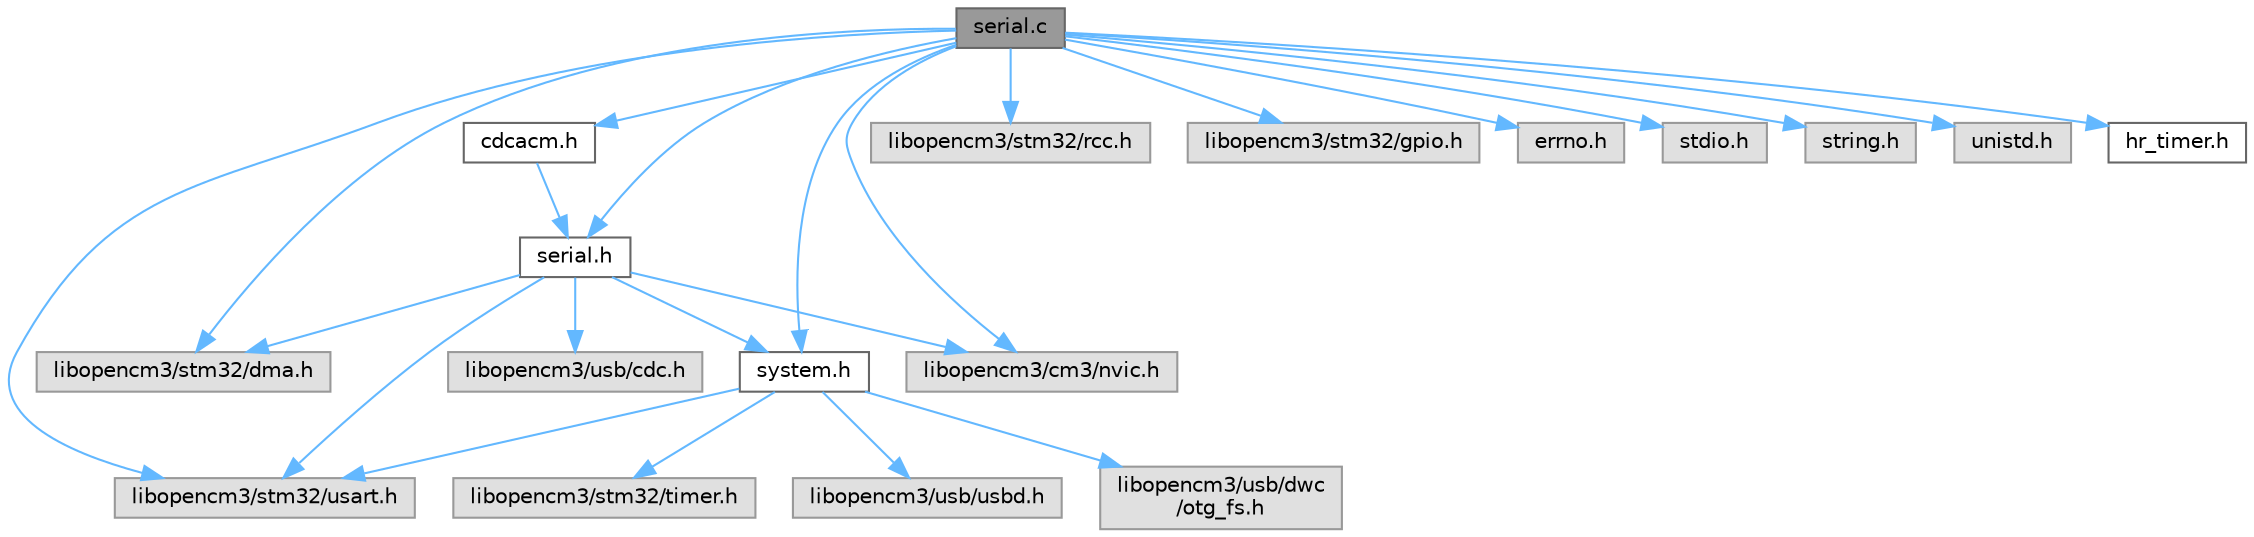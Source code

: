 digraph "serial.c"
{
 // LATEX_PDF_SIZE
  bgcolor="transparent";
  edge [fontname=Helvetica,fontsize=10,labelfontname=Helvetica,labelfontsize=10];
  node [fontname=Helvetica,fontsize=10,shape=box,height=0.2,width=0.4];
  Node1 [label="serial.c",height=0.2,width=0.4,color="gray40", fillcolor="grey60", style="filled", fontcolor="black",tooltip="USART with DMA support routines on STM32F1 and STM32F4"];
  Node1 -> Node2 [color="steelblue1",style="solid"];
  Node2 [label="libopencm3/stm32/dma.h",height=0.2,width=0.4,color="grey60", fillcolor="#E0E0E0", style="filled",tooltip=" "];
  Node1 -> Node3 [color="steelblue1",style="solid"];
  Node3 [label="libopencm3/stm32/rcc.h",height=0.2,width=0.4,color="grey60", fillcolor="#E0E0E0", style="filled",tooltip=" "];
  Node1 -> Node4 [color="steelblue1",style="solid"];
  Node4 [label="libopencm3/stm32/gpio.h",height=0.2,width=0.4,color="grey60", fillcolor="#E0E0E0", style="filled",tooltip=" "];
  Node1 -> Node5 [color="steelblue1",style="solid"];
  Node5 [label="libopencm3/stm32/usart.h",height=0.2,width=0.4,color="grey60", fillcolor="#E0E0E0", style="filled",tooltip=" "];
  Node1 -> Node6 [color="steelblue1",style="solid"];
  Node6 [label="libopencm3/cm3/nvic.h",height=0.2,width=0.4,color="grey60", fillcolor="#E0E0E0", style="filled",tooltip=" "];
  Node1 -> Node7 [color="steelblue1",style="solid"];
  Node7 [label="errno.h",height=0.2,width=0.4,color="grey60", fillcolor="#E0E0E0", style="filled",tooltip=" "];
  Node1 -> Node8 [color="steelblue1",style="solid"];
  Node8 [label="stdio.h",height=0.2,width=0.4,color="grey60", fillcolor="#E0E0E0", style="filled",tooltip=" "];
  Node1 -> Node9 [color="steelblue1",style="solid"];
  Node9 [label="string.h",height=0.2,width=0.4,color="grey60", fillcolor="#E0E0E0", style="filled",tooltip=" "];
  Node1 -> Node10 [color="steelblue1",style="solid"];
  Node10 [label="unistd.h",height=0.2,width=0.4,color="grey60", fillcolor="#E0E0E0", style="filled",tooltip=" "];
  Node1 -> Node11 [color="steelblue1",style="solid"];
  Node11 [label="system.h",height=0.2,width=0.4,color="grey40", fillcolor="white", style="filled",URL="$system_8h.html",tooltip="System main definitions of the project. Header file of tester-ps2-msx.cpp."];
  Node11 -> Node5 [color="steelblue1",style="solid"];
  Node11 -> Node12 [color="steelblue1",style="solid"];
  Node12 [label="libopencm3/stm32/timer.h",height=0.2,width=0.4,color="grey60", fillcolor="#E0E0E0", style="filled",tooltip=" "];
  Node11 -> Node13 [color="steelblue1",style="solid"];
  Node13 [label="libopencm3/usb/usbd.h",height=0.2,width=0.4,color="grey60", fillcolor="#E0E0E0", style="filled",tooltip=" "];
  Node11 -> Node14 [color="steelblue1",style="solid"];
  Node14 [label="libopencm3/usb/dwc\l/otg_fs.h",height=0.2,width=0.4,color="grey60", fillcolor="#E0E0E0", style="filled",tooltip=" "];
  Node1 -> Node15 [color="steelblue1",style="solid"];
  Node15 [label="serial.h",height=0.2,width=0.4,color="grey40", fillcolor="white", style="filled",URL="$serial_8h.html",tooltip="USART with DMA support routines on STM32F1 and STM32F4. Header file of serial.c."];
  Node15 -> Node2 [color="steelblue1",style="solid"];
  Node15 -> Node6 [color="steelblue1",style="solid"];
  Node15 -> Node5 [color="steelblue1",style="solid"];
  Node15 -> Node16 [color="steelblue1",style="solid"];
  Node16 [label="libopencm3/usb/cdc.h",height=0.2,width=0.4,color="grey60", fillcolor="#E0E0E0", style="filled",tooltip=" "];
  Node15 -> Node11 [color="steelblue1",style="solid"];
  Node1 -> Node17 [color="steelblue1",style="solid"];
  Node17 [label="hr_timer.h",height=0.2,width=0.4,color="grey40", fillcolor="white", style="filled",URL="$hr__timer_8h.html",tooltip="High Resolution Timer routines. Header file of hr_timer.c."];
  Node1 -> Node18 [color="steelblue1",style="solid"];
  Node18 [label="cdcacm.h",height=0.2,width=0.4,color="grey40", fillcolor="white", style="filled",URL="$cdcacm_8h.html",tooltip="USB Support routines group on STM32F4 and STM32F1. Header file of cdcacm.c."];
  Node18 -> Node15 [color="steelblue1",style="solid"];
}
